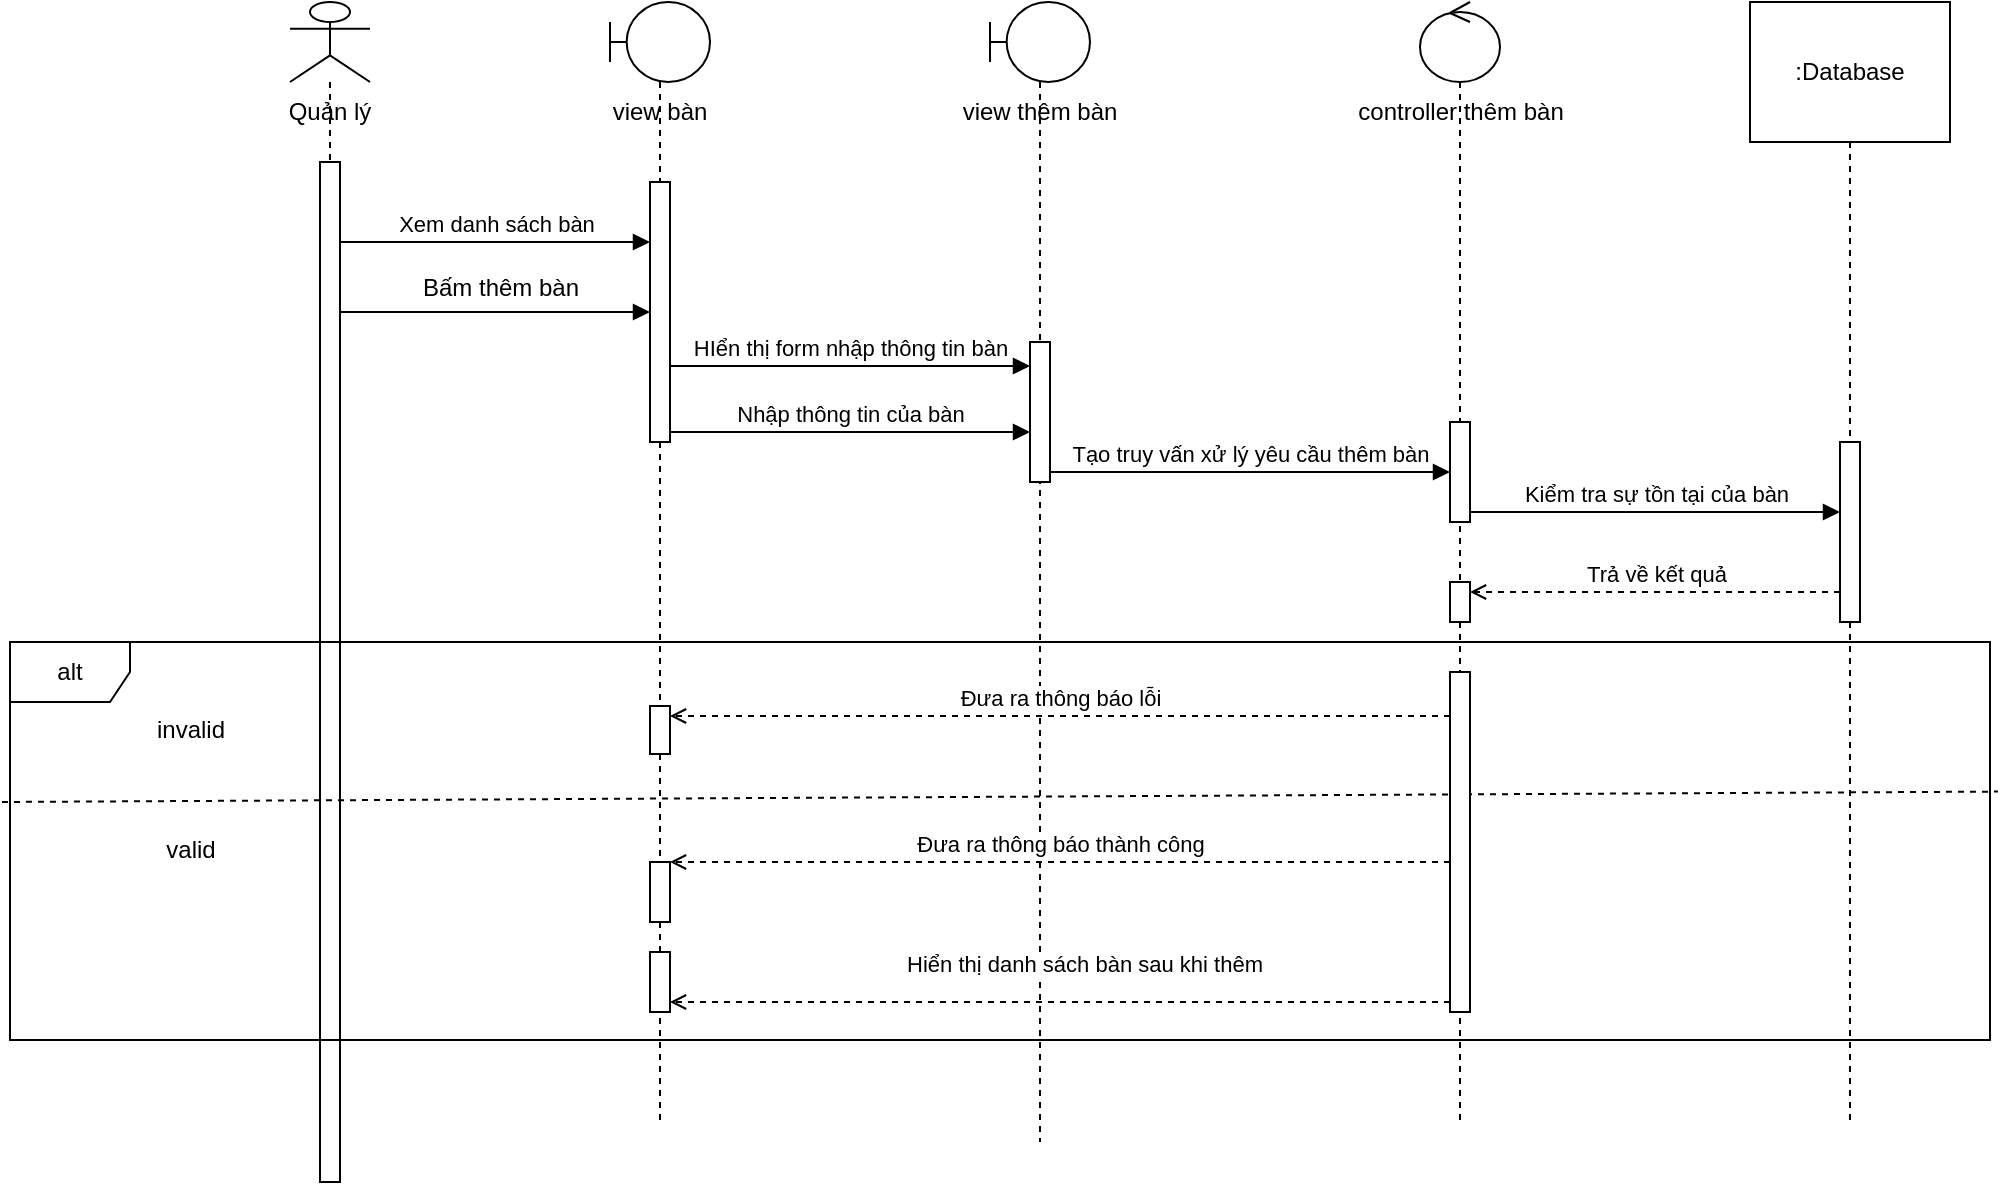 <mxfile version="22.1.11" type="device" pages="4">
  <diagram name="Thêm bàn" id="Oookx-GotJW0oljgRS5G">
    <mxGraphModel dx="1236" dy="590" grid="1" gridSize="10" guides="1" tooltips="1" connect="1" arrows="1" fold="1" page="1" pageScale="1" pageWidth="827" pageHeight="1169" math="0" shadow="0">
      <root>
        <mxCell id="0" />
        <mxCell id="1" parent="0" />
        <mxCell id="BwKGZaR5r7pmYngRxasZ-1" value="" style="shape=umlLifeline;perimeter=lifelinePerimeter;whiteSpace=wrap;html=1;container=1;dropTarget=0;collapsible=0;recursiveResize=0;outlineConnect=0;portConstraint=eastwest;newEdgeStyle={&quot;curved&quot;:0,&quot;rounded&quot;:0};participant=umlActor;" parent="1" vertex="1">
          <mxGeometry x="150" y="80" width="40" height="590" as="geometry" />
        </mxCell>
        <mxCell id="BwKGZaR5r7pmYngRxasZ-2" value="" style="html=1;points=[[0,0,0,0,5],[0,1,0,0,-5],[1,0,0,0,5],[1,1,0,0,-5]];perimeter=orthogonalPerimeter;outlineConnect=0;targetShapes=umlLifeline;portConstraint=eastwest;newEdgeStyle={&quot;curved&quot;:0,&quot;rounded&quot;:0};" parent="BwKGZaR5r7pmYngRxasZ-1" vertex="1">
          <mxGeometry x="15" y="80" width="10" height="510" as="geometry" />
        </mxCell>
        <mxCell id="BwKGZaR5r7pmYngRxasZ-3" value="" style="shape=umlLifeline;perimeter=lifelinePerimeter;whiteSpace=wrap;html=1;container=1;dropTarget=0;collapsible=0;recursiveResize=0;outlineConnect=0;portConstraint=eastwest;newEdgeStyle={&quot;curved&quot;:0,&quot;rounded&quot;:0};participant=umlBoundary;" parent="1" vertex="1">
          <mxGeometry x="310" y="80" width="50" height="560" as="geometry" />
        </mxCell>
        <mxCell id="BwKGZaR5r7pmYngRxasZ-4" value="" style="html=1;points=[[0,0,0,0,5],[0,1,0,0,-5],[1,0,0,0,5],[1,1,0,0,-5]];perimeter=orthogonalPerimeter;outlineConnect=0;targetShapes=umlLifeline;portConstraint=eastwest;newEdgeStyle={&quot;curved&quot;:0,&quot;rounded&quot;:0};" parent="BwKGZaR5r7pmYngRxasZ-3" vertex="1">
          <mxGeometry x="20" y="90" width="10" height="130" as="geometry" />
        </mxCell>
        <mxCell id="BwKGZaR5r7pmYngRxasZ-7" value="Quản lý" style="text;html=1;strokeColor=none;fillColor=none;align=center;verticalAlign=middle;whiteSpace=wrap;rounded=0;" parent="1" vertex="1">
          <mxGeometry x="135" y="120" width="70" height="30" as="geometry" />
        </mxCell>
        <mxCell id="BwKGZaR5r7pmYngRxasZ-8" value="view bàn" style="text;html=1;strokeColor=none;fillColor=none;align=center;verticalAlign=middle;whiteSpace=wrap;rounded=0;" parent="1" vertex="1">
          <mxGeometry x="290" y="120" width="90" height="30" as="geometry" />
        </mxCell>
        <mxCell id="BwKGZaR5r7pmYngRxasZ-12" value="" style="shape=umlLifeline;perimeter=lifelinePerimeter;whiteSpace=wrap;html=1;container=1;dropTarget=0;collapsible=0;recursiveResize=0;outlineConnect=0;portConstraint=eastwest;newEdgeStyle={&quot;curved&quot;:0,&quot;rounded&quot;:0};participant=umlBoundary;" parent="1" vertex="1">
          <mxGeometry x="500" y="80" width="50" height="570" as="geometry" />
        </mxCell>
        <mxCell id="BwKGZaR5r7pmYngRxasZ-13" value="" style="html=1;points=[[0,0,0,0,5],[0,1,0,0,-5],[1,0,0,0,5],[1,1,0,0,-5]];perimeter=orthogonalPerimeter;outlineConnect=0;targetShapes=umlLifeline;portConstraint=eastwest;newEdgeStyle={&quot;curved&quot;:0,&quot;rounded&quot;:0};" parent="BwKGZaR5r7pmYngRxasZ-12" vertex="1">
          <mxGeometry x="20" y="170" width="10" height="70" as="geometry" />
        </mxCell>
        <mxCell id="BwKGZaR5r7pmYngRxasZ-14" value="view thêm bàn" style="text;html=1;strokeColor=none;fillColor=none;align=center;verticalAlign=middle;whiteSpace=wrap;rounded=0;" parent="1" vertex="1">
          <mxGeometry x="480" y="120" width="90" height="30" as="geometry" />
        </mxCell>
        <mxCell id="BwKGZaR5r7pmYngRxasZ-15" value="Xem danh sách bàn" style="html=1;verticalAlign=bottom;endArrow=block;curved=0;rounded=0;" parent="1" target="BwKGZaR5r7pmYngRxasZ-4" edge="1">
          <mxGeometry width="80" relative="1" as="geometry">
            <mxPoint x="175" y="200" as="sourcePoint" />
            <mxPoint x="310" y="200" as="targetPoint" />
          </mxGeometry>
        </mxCell>
        <mxCell id="BwKGZaR5r7pmYngRxasZ-16" value="" style="html=1;verticalAlign=bottom;endArrow=block;curved=0;rounded=0;" parent="1" target="BwKGZaR5r7pmYngRxasZ-4" edge="1">
          <mxGeometry width="80" relative="1" as="geometry">
            <mxPoint x="175" y="235" as="sourcePoint" />
            <mxPoint x="310" y="240" as="targetPoint" />
          </mxGeometry>
        </mxCell>
        <mxCell id="BwKGZaR5r7pmYngRxasZ-17" value="HIển thị form nhập thông tin bàn" style="html=1;verticalAlign=bottom;endArrow=block;curved=0;rounded=0;" parent="1" target="BwKGZaR5r7pmYngRxasZ-13" edge="1">
          <mxGeometry width="80" relative="1" as="geometry">
            <mxPoint x="340" y="262" as="sourcePoint" />
            <mxPoint x="490" y="262" as="targetPoint" />
          </mxGeometry>
        </mxCell>
        <mxCell id="BwKGZaR5r7pmYngRxasZ-19" value="Nhập thông tin của bàn" style="html=1;verticalAlign=bottom;endArrow=block;curved=0;rounded=0;exitX=1;exitY=1;exitDx=0;exitDy=-5;exitPerimeter=0;" parent="1" source="BwKGZaR5r7pmYngRxasZ-4" target="BwKGZaR5r7pmYngRxasZ-13" edge="1">
          <mxGeometry width="80" relative="1" as="geometry">
            <mxPoint x="350" y="272" as="sourcePoint" />
            <mxPoint x="490" y="295" as="targetPoint" />
          </mxGeometry>
        </mxCell>
        <mxCell id="BwKGZaR5r7pmYngRxasZ-23" value=":Database&lt;br&gt;" style="shape=umlLifeline;perimeter=lifelinePerimeter;whiteSpace=wrap;html=1;container=1;dropTarget=0;collapsible=0;recursiveResize=0;outlineConnect=0;portConstraint=eastwest;newEdgeStyle={&quot;curved&quot;:0,&quot;rounded&quot;:0};size=70;" parent="1" vertex="1">
          <mxGeometry x="880" y="80" width="100" height="560" as="geometry" />
        </mxCell>
        <mxCell id="BwKGZaR5r7pmYngRxasZ-24" value="" style="html=1;points=[[0,0,0,0,5],[0,1,0,0,-5],[1,0,0,0,5],[1,1,0,0,-5]];perimeter=orthogonalPerimeter;outlineConnect=0;targetShapes=umlLifeline;portConstraint=eastwest;newEdgeStyle={&quot;curved&quot;:0,&quot;rounded&quot;:0};" parent="BwKGZaR5r7pmYngRxasZ-23" vertex="1">
          <mxGeometry x="45" y="220" width="10" height="90" as="geometry" />
        </mxCell>
        <mxCell id="BwKGZaR5r7pmYngRxasZ-26" value="" style="shape=umlLifeline;perimeter=lifelinePerimeter;whiteSpace=wrap;html=1;container=1;dropTarget=0;collapsible=0;recursiveResize=0;outlineConnect=0;portConstraint=eastwest;newEdgeStyle={&quot;curved&quot;:0,&quot;rounded&quot;:0};participant=umlControl;" parent="1" vertex="1">
          <mxGeometry x="715" y="80" width="40" height="560" as="geometry" />
        </mxCell>
        <mxCell id="BwKGZaR5r7pmYngRxasZ-27" value="" style="html=1;points=[[0,0,0,0,5],[0,1,0,0,-5],[1,0,0,0,5],[1,1,0,0,-5]];perimeter=orthogonalPerimeter;outlineConnect=0;targetShapes=umlLifeline;portConstraint=eastwest;newEdgeStyle={&quot;curved&quot;:0,&quot;rounded&quot;:0};" parent="BwKGZaR5r7pmYngRxasZ-26" vertex="1">
          <mxGeometry x="15" y="210" width="10" height="50" as="geometry" />
        </mxCell>
        <mxCell id="BwKGZaR5r7pmYngRxasZ-28" value="controller thêm bàn" style="text;html=1;align=center;verticalAlign=middle;resizable=0;points=[];autosize=1;strokeColor=none;fillColor=none;" parent="1" vertex="1">
          <mxGeometry x="670" y="120" width="130" height="30" as="geometry" />
        </mxCell>
        <mxCell id="BwKGZaR5r7pmYngRxasZ-29" value="Bấm thêm bàn" style="text;html=1;align=center;verticalAlign=middle;resizable=0;points=[];autosize=1;strokeColor=none;fillColor=none;" parent="1" vertex="1">
          <mxGeometry x="205" y="208" width="100" height="30" as="geometry" />
        </mxCell>
        <mxCell id="BwKGZaR5r7pmYngRxasZ-31" value="Tạo truy vấn xử lý yêu cầu thêm bàn" style="html=1;verticalAlign=bottom;endArrow=block;curved=0;rounded=0;exitX=1;exitY=1;exitDx=0;exitDy=-5;exitPerimeter=0;" parent="1" source="BwKGZaR5r7pmYngRxasZ-13" target="BwKGZaR5r7pmYngRxasZ-27" edge="1">
          <mxGeometry width="80" relative="1" as="geometry">
            <mxPoint x="570" y="330" as="sourcePoint" />
            <mxPoint x="670" y="305" as="targetPoint" />
          </mxGeometry>
        </mxCell>
        <mxCell id="29cvQpPS0bBR17s8yQfC-6" value="Kiểm tra sự tồn tại của bàn" style="html=1;verticalAlign=bottom;endArrow=block;curved=0;rounded=0;exitX=1;exitY=1;exitDx=0;exitDy=-5;exitPerimeter=0;" parent="1" source="BwKGZaR5r7pmYngRxasZ-27" target="BwKGZaR5r7pmYngRxasZ-24" edge="1">
          <mxGeometry width="80" relative="1" as="geometry">
            <mxPoint x="755" y="320" as="sourcePoint" />
            <mxPoint x="925" y="335" as="targetPoint" />
          </mxGeometry>
        </mxCell>
        <mxCell id="mVhC9YgJ7e27wMrWbzD0-1" value="Trả về kết quả" style="html=1;verticalAlign=bottom;startArrow=none;startFill=0;endArrow=open;startSize=8;rounded=0;dashed=1;endFill=0;entryX=1;entryY=0;entryDx=0;entryDy=5;entryPerimeter=0;" parent="1" source="BwKGZaR5r7pmYngRxasZ-24" target="mVhC9YgJ7e27wMrWbzD0-2" edge="1">
          <mxGeometry x="0.002" width="60" relative="1" as="geometry">
            <mxPoint x="925" y="375" as="sourcePoint" />
            <mxPoint x="350" y="378" as="targetPoint" />
            <mxPoint as="offset" />
          </mxGeometry>
        </mxCell>
        <mxCell id="mVhC9YgJ7e27wMrWbzD0-2" value="" style="html=1;points=[[0,0,0,0,5],[0,1,0,0,-5],[1,0,0,0,5],[1,1,0,0,-5]];perimeter=orthogonalPerimeter;outlineConnect=0;targetShapes=umlLifeline;portConstraint=eastwest;newEdgeStyle={&quot;curved&quot;:0,&quot;rounded&quot;:0};" parent="1" vertex="1">
          <mxGeometry x="730" y="370" width="10" height="20" as="geometry" />
        </mxCell>
        <mxCell id="NrzXLiuCeG66JUkSAZN9-1" value="alt" style="shape=umlFrame;whiteSpace=wrap;html=1;pointerEvents=0;" parent="1" vertex="1">
          <mxGeometry x="10" y="400" width="990" height="199" as="geometry" />
        </mxCell>
        <mxCell id="NrzXLiuCeG66JUkSAZN9-2" value="" style="endArrow=none;dashed=1;html=1;rounded=0;entryX=1.004;entryY=0.32;entryDx=0;entryDy=0;entryPerimeter=0;" parent="1" edge="1">
          <mxGeometry width="50" height="50" relative="1" as="geometry">
            <mxPoint x="6" y="480" as="sourcePoint" />
            <mxPoint x="1003.96" y="474.8" as="targetPoint" />
            <Array as="points" />
          </mxGeometry>
        </mxCell>
        <mxCell id="NrzXLiuCeG66JUkSAZN9-3" value="invalid" style="text;html=1;align=center;verticalAlign=middle;resizable=0;points=[];autosize=1;strokeColor=none;fillColor=none;" parent="1" vertex="1">
          <mxGeometry x="70" y="429" width="60" height="30" as="geometry" />
        </mxCell>
        <mxCell id="NrzXLiuCeG66JUkSAZN9-4" value="valid" style="text;html=1;align=center;verticalAlign=middle;resizable=0;points=[];autosize=1;strokeColor=none;fillColor=none;" parent="1" vertex="1">
          <mxGeometry x="75" y="489" width="50" height="30" as="geometry" />
        </mxCell>
        <mxCell id="NrzXLiuCeG66JUkSAZN9-5" value="" style="html=1;points=[[0,0,0,0,5],[0,1,0,0,-5],[1,0,0,0,5],[1,1,0,0,-5]];perimeter=orthogonalPerimeter;outlineConnect=0;targetShapes=umlLifeline;portConstraint=eastwest;newEdgeStyle={&quot;curved&quot;:0,&quot;rounded&quot;:0};" parent="1" vertex="1">
          <mxGeometry x="330" y="432" width="10" height="24" as="geometry" />
        </mxCell>
        <mxCell id="NrzXLiuCeG66JUkSAZN9-6" value="Đưa ra thông báo lỗi" style="html=1;verticalAlign=bottom;startArrow=none;startFill=0;endArrow=open;startSize=8;rounded=0;dashed=1;endFill=0;entryX=1;entryY=0;entryDx=0;entryDy=5;entryPerimeter=0;" parent="1" source="NrzXLiuCeG66JUkSAZN9-11" target="NrzXLiuCeG66JUkSAZN9-5" edge="1">
          <mxGeometry x="0.002" width="60" relative="1" as="geometry">
            <mxPoint x="940" y="440" as="sourcePoint" />
            <mxPoint x="650" y="360" as="targetPoint" />
            <mxPoint as="offset" />
          </mxGeometry>
        </mxCell>
        <mxCell id="NrzXLiuCeG66JUkSAZN9-7" value="" style="html=1;points=[[0,0,0,0,5],[0,1,0,0,-5],[1,0,0,0,5],[1,1,0,0,-5]];perimeter=orthogonalPerimeter;outlineConnect=0;targetShapes=umlLifeline;portConstraint=eastwest;newEdgeStyle={&quot;curved&quot;:0,&quot;rounded&quot;:0};" parent="1" vertex="1">
          <mxGeometry x="330" y="510" width="10" height="30" as="geometry" />
        </mxCell>
        <mxCell id="NrzXLiuCeG66JUkSAZN9-8" value="Đưa ra thông báo thành công" style="html=1;verticalAlign=bottom;startArrow=none;startFill=0;endArrow=open;startSize=8;rounded=0;dashed=1;endFill=0;" parent="1" source="NrzXLiuCeG66JUkSAZN9-11" target="NrzXLiuCeG66JUkSAZN9-7" edge="1">
          <mxGeometry x="0.002" width="60" relative="1" as="geometry">
            <mxPoint x="780" y="520" as="sourcePoint" />
            <mxPoint x="350" y="517" as="targetPoint" />
            <mxPoint as="offset" />
          </mxGeometry>
        </mxCell>
        <mxCell id="NrzXLiuCeG66JUkSAZN9-9" value="Hiển thị danh sách bàn sau khi thêm" style="html=1;verticalAlign=bottom;startArrow=none;startFill=0;endArrow=open;startSize=8;rounded=0;dashed=1;endFill=0;entryX=1;entryY=1;entryDx=0;entryDy=-5;entryPerimeter=0;" parent="1" source="NrzXLiuCeG66JUkSAZN9-11" target="NrzXLiuCeG66JUkSAZN9-10" edge="1">
          <mxGeometry x="-0.06" y="-10" width="60" relative="1" as="geometry">
            <mxPoint x="935" y="584" as="sourcePoint" />
            <mxPoint x="360" y="527" as="targetPoint" />
            <mxPoint as="offset" />
          </mxGeometry>
        </mxCell>
        <mxCell id="NrzXLiuCeG66JUkSAZN9-10" value="" style="html=1;points=[[0,0,0,0,5],[0,1,0,0,-5],[1,0,0,0,5],[1,1,0,0,-5]];perimeter=orthogonalPerimeter;outlineConnect=0;targetShapes=umlLifeline;portConstraint=eastwest;newEdgeStyle={&quot;curved&quot;:0,&quot;rounded&quot;:0};" parent="1" vertex="1">
          <mxGeometry x="330" y="555" width="10" height="30" as="geometry" />
        </mxCell>
        <mxCell id="NrzXLiuCeG66JUkSAZN9-11" value="" style="html=1;points=[[0,0,0,0,5],[0,1,0,0,-5],[1,0,0,0,5],[1,1,0,0,-5]];perimeter=orthogonalPerimeter;outlineConnect=0;targetShapes=umlLifeline;portConstraint=eastwest;newEdgeStyle={&quot;curved&quot;:0,&quot;rounded&quot;:0};" parent="1" vertex="1">
          <mxGeometry x="730" y="415" width="10" height="170" as="geometry" />
        </mxCell>
      </root>
    </mxGraphModel>
  </diagram>
  <diagram id="9Hkt8O4DphCK_kjbzPnw" name="Sửa bàn">
    <mxGraphModel dx="1236" dy="590" grid="1" gridSize="10" guides="1" tooltips="1" connect="1" arrows="1" fold="1" page="1" pageScale="1" pageWidth="827" pageHeight="1169" math="0" shadow="0">
      <root>
        <mxCell id="0" />
        <mxCell id="1" parent="0" />
        <mxCell id="ljzvtjW0OF2KffV94q89-1" value="" style="shape=umlLifeline;perimeter=lifelinePerimeter;whiteSpace=wrap;html=1;container=1;dropTarget=0;collapsible=0;recursiveResize=0;outlineConnect=0;portConstraint=eastwest;newEdgeStyle={&quot;curved&quot;:0,&quot;rounded&quot;:0};participant=umlActor;" parent="1" vertex="1">
          <mxGeometry x="150" y="80" width="40" height="560" as="geometry" />
        </mxCell>
        <mxCell id="ljzvtjW0OF2KffV94q89-2" value="" style="html=1;points=[[0,0,0,0,5],[0,1,0,0,-5],[1,0,0,0,5],[1,1,0,0,-5]];perimeter=orthogonalPerimeter;outlineConnect=0;targetShapes=umlLifeline;portConstraint=eastwest;newEdgeStyle={&quot;curved&quot;:0,&quot;rounded&quot;:0};" parent="ljzvtjW0OF2KffV94q89-1" vertex="1">
          <mxGeometry x="15" y="80" width="10" height="480" as="geometry" />
        </mxCell>
        <mxCell id="ljzvtjW0OF2KffV94q89-3" value="" style="shape=umlLifeline;perimeter=lifelinePerimeter;whiteSpace=wrap;html=1;container=1;dropTarget=0;collapsible=0;recursiveResize=0;outlineConnect=0;portConstraint=eastwest;newEdgeStyle={&quot;curved&quot;:0,&quot;rounded&quot;:0};participant=umlBoundary;" parent="1" vertex="1">
          <mxGeometry x="310" y="80" width="50" height="520" as="geometry" />
        </mxCell>
        <mxCell id="ljzvtjW0OF2KffV94q89-4" value="" style="html=1;points=[[0,0,0,0,5],[0,1,0,0,-5],[1,0,0,0,5],[1,1,0,0,-5]];perimeter=orthogonalPerimeter;outlineConnect=0;targetShapes=umlLifeline;portConstraint=eastwest;newEdgeStyle={&quot;curved&quot;:0,&quot;rounded&quot;:0};" parent="ljzvtjW0OF2KffV94q89-3" vertex="1">
          <mxGeometry x="20" y="90" width="10" height="130" as="geometry" />
        </mxCell>
        <mxCell id="ljzvtjW0OF2KffV94q89-5" value="Quản lý" style="text;html=1;strokeColor=none;fillColor=none;align=center;verticalAlign=middle;whiteSpace=wrap;rounded=0;" parent="1" vertex="1">
          <mxGeometry x="135" y="120" width="70" height="30" as="geometry" />
        </mxCell>
        <mxCell id="ljzvtjW0OF2KffV94q89-6" value="view bàn" style="text;html=1;strokeColor=none;fillColor=none;align=center;verticalAlign=middle;whiteSpace=wrap;rounded=0;" parent="1" vertex="1">
          <mxGeometry x="290" y="120" width="90" height="30" as="geometry" />
        </mxCell>
        <mxCell id="ljzvtjW0OF2KffV94q89-7" value="" style="shape=umlLifeline;perimeter=lifelinePerimeter;whiteSpace=wrap;html=1;container=1;dropTarget=0;collapsible=0;recursiveResize=0;outlineConnect=0;portConstraint=eastwest;newEdgeStyle={&quot;curved&quot;:0,&quot;rounded&quot;:0};participant=umlBoundary;" parent="1" vertex="1">
          <mxGeometry x="500" y="80" width="50" height="530" as="geometry" />
        </mxCell>
        <mxCell id="ljzvtjW0OF2KffV94q89-8" value="" style="html=1;points=[[0,0,0,0,5],[0,1,0,0,-5],[1,0,0,0,5],[1,1,0,0,-5]];perimeter=orthogonalPerimeter;outlineConnect=0;targetShapes=umlLifeline;portConstraint=eastwest;newEdgeStyle={&quot;curved&quot;:0,&quot;rounded&quot;:0};" parent="ljzvtjW0OF2KffV94q89-7" vertex="1">
          <mxGeometry x="20" y="170" width="10" height="70" as="geometry" />
        </mxCell>
        <mxCell id="ljzvtjW0OF2KffV94q89-9" value="view sửa bàn" style="text;html=1;strokeColor=none;fillColor=none;align=center;verticalAlign=middle;whiteSpace=wrap;rounded=0;" parent="1" vertex="1">
          <mxGeometry x="480" y="120" width="90" height="30" as="geometry" />
        </mxCell>
        <mxCell id="ljzvtjW0OF2KffV94q89-10" value="Xem danh sách bàn" style="html=1;verticalAlign=bottom;endArrow=block;curved=0;rounded=0;" parent="1" target="ljzvtjW0OF2KffV94q89-4" edge="1">
          <mxGeometry width="80" relative="1" as="geometry">
            <mxPoint x="175" y="200" as="sourcePoint" />
            <mxPoint x="310" y="200" as="targetPoint" />
          </mxGeometry>
        </mxCell>
        <mxCell id="ljzvtjW0OF2KffV94q89-11" value="" style="html=1;verticalAlign=bottom;endArrow=block;curved=0;rounded=0;" parent="1" target="ljzvtjW0OF2KffV94q89-4" edge="1">
          <mxGeometry width="80" relative="1" as="geometry">
            <mxPoint x="175" y="235" as="sourcePoint" />
            <mxPoint x="310" y="240" as="targetPoint" />
          </mxGeometry>
        </mxCell>
        <mxCell id="ljzvtjW0OF2KffV94q89-12" value="HIển thị form thông tin bàn cần sửa" style="html=1;verticalAlign=bottom;endArrow=block;curved=0;rounded=0;" parent="1" target="ljzvtjW0OF2KffV94q89-8" edge="1">
          <mxGeometry width="80" relative="1" as="geometry">
            <mxPoint x="340" y="262" as="sourcePoint" />
            <mxPoint x="490" y="262" as="targetPoint" />
          </mxGeometry>
        </mxCell>
        <mxCell id="ljzvtjW0OF2KffV94q89-13" value="Nhập thông tin cần sửa" style="html=1;verticalAlign=bottom;endArrow=block;curved=0;rounded=0;exitX=1;exitY=1;exitDx=0;exitDy=-5;exitPerimeter=0;" parent="1" source="ljzvtjW0OF2KffV94q89-4" target="ljzvtjW0OF2KffV94q89-8" edge="1">
          <mxGeometry width="80" relative="1" as="geometry">
            <mxPoint x="350" y="272" as="sourcePoint" />
            <mxPoint x="490" y="295" as="targetPoint" />
          </mxGeometry>
        </mxCell>
        <mxCell id="ljzvtjW0OF2KffV94q89-14" value=":Database&lt;br&gt;" style="shape=umlLifeline;perimeter=lifelinePerimeter;whiteSpace=wrap;html=1;container=1;dropTarget=0;collapsible=0;recursiveResize=0;outlineConnect=0;portConstraint=eastwest;newEdgeStyle={&quot;curved&quot;:0,&quot;rounded&quot;:0};size=70;" parent="1" vertex="1">
          <mxGeometry x="880" y="80" width="100" height="530" as="geometry" />
        </mxCell>
        <mxCell id="ljzvtjW0OF2KffV94q89-15" value="" style="html=1;points=[[0,0,0,0,5],[0,1,0,0,-5],[1,0,0,0,5],[1,1,0,0,-5]];perimeter=orthogonalPerimeter;outlineConnect=0;targetShapes=umlLifeline;portConstraint=eastwest;newEdgeStyle={&quot;curved&quot;:0,&quot;rounded&quot;:0};" parent="ljzvtjW0OF2KffV94q89-14" vertex="1">
          <mxGeometry x="45" y="220" width="10" height="90" as="geometry" />
        </mxCell>
        <mxCell id="ljzvtjW0OF2KffV94q89-16" value="" style="shape=umlLifeline;perimeter=lifelinePerimeter;whiteSpace=wrap;html=1;container=1;dropTarget=0;collapsible=0;recursiveResize=0;outlineConnect=0;portConstraint=eastwest;newEdgeStyle={&quot;curved&quot;:0,&quot;rounded&quot;:0};participant=umlControl;" parent="1" vertex="1">
          <mxGeometry x="715" y="80" width="40" height="530" as="geometry" />
        </mxCell>
        <mxCell id="ljzvtjW0OF2KffV94q89-17" value="" style="html=1;points=[[0,0,0,0,5],[0,1,0,0,-5],[1,0,0,0,5],[1,1,0,0,-5]];perimeter=orthogonalPerimeter;outlineConnect=0;targetShapes=umlLifeline;portConstraint=eastwest;newEdgeStyle={&quot;curved&quot;:0,&quot;rounded&quot;:0};" parent="ljzvtjW0OF2KffV94q89-16" vertex="1">
          <mxGeometry x="15" y="210" width="10" height="50" as="geometry" />
        </mxCell>
        <mxCell id="ljzvtjW0OF2KffV94q89-18" value="controller sửa bàn" style="text;html=1;align=center;verticalAlign=middle;resizable=0;points=[];autosize=1;strokeColor=none;fillColor=none;" parent="1" vertex="1">
          <mxGeometry x="675" y="120" width="120" height="30" as="geometry" />
        </mxCell>
        <mxCell id="ljzvtjW0OF2KffV94q89-19" value="Chọn bàn cần sửa" style="text;html=1;align=center;verticalAlign=middle;resizable=0;points=[];autosize=1;strokeColor=none;fillColor=none;" parent="1" vertex="1">
          <mxGeometry x="195" y="208" width="120" height="30" as="geometry" />
        </mxCell>
        <mxCell id="ljzvtjW0OF2KffV94q89-20" value="Tạo truy vấn xử lý yêu cầu sửa bàn" style="html=1;verticalAlign=bottom;endArrow=block;curved=0;rounded=0;exitX=1;exitY=1;exitDx=0;exitDy=-5;exitPerimeter=0;" parent="1" source="ljzvtjW0OF2KffV94q89-8" target="ljzvtjW0OF2KffV94q89-17" edge="1">
          <mxGeometry width="80" relative="1" as="geometry">
            <mxPoint x="570" y="330" as="sourcePoint" />
            <mxPoint x="670" y="305" as="targetPoint" />
          </mxGeometry>
        </mxCell>
        <mxCell id="ljzvtjW0OF2KffV94q89-21" value="alt" style="shape=umlFrame;whiteSpace=wrap;html=1;pointerEvents=0;" parent="1" vertex="1">
          <mxGeometry x="10" y="400" width="990" height="199" as="geometry" />
        </mxCell>
        <mxCell id="ljzvtjW0OF2KffV94q89-22" value="" style="endArrow=none;dashed=1;html=1;rounded=0;entryX=1.004;entryY=0.32;entryDx=0;entryDy=0;entryPerimeter=0;" parent="1" edge="1">
          <mxGeometry width="50" height="50" relative="1" as="geometry">
            <mxPoint x="6" y="480" as="sourcePoint" />
            <mxPoint x="1003.96" y="474.8" as="targetPoint" />
            <Array as="points" />
          </mxGeometry>
        </mxCell>
        <mxCell id="ljzvtjW0OF2KffV94q89-23" value="invalid" style="text;html=1;align=center;verticalAlign=middle;resizable=0;points=[];autosize=1;strokeColor=none;fillColor=none;" parent="1" vertex="1">
          <mxGeometry x="70" y="429" width="60" height="30" as="geometry" />
        </mxCell>
        <mxCell id="ljzvtjW0OF2KffV94q89-24" value="valid" style="text;html=1;align=center;verticalAlign=middle;resizable=0;points=[];autosize=1;strokeColor=none;fillColor=none;" parent="1" vertex="1">
          <mxGeometry x="75" y="489" width="50" height="30" as="geometry" />
        </mxCell>
        <mxCell id="ljzvtjW0OF2KffV94q89-26" value="Kiểm tra sự tồn tại của bàn" style="html=1;verticalAlign=bottom;endArrow=block;curved=0;rounded=0;exitX=1;exitY=1;exitDx=0;exitDy=-5;exitPerimeter=0;" parent="1" source="ljzvtjW0OF2KffV94q89-17" target="ljzvtjW0OF2KffV94q89-15" edge="1">
          <mxGeometry width="80" relative="1" as="geometry">
            <mxPoint x="755" y="320" as="sourcePoint" />
            <mxPoint x="925" y="335" as="targetPoint" />
          </mxGeometry>
        </mxCell>
        <mxCell id="ljzvtjW0OF2KffV94q89-32" value="Trả về kết quả" style="html=1;verticalAlign=bottom;startArrow=none;startFill=0;endArrow=open;startSize=8;rounded=0;dashed=1;endFill=0;entryX=1;entryY=0;entryDx=0;entryDy=5;entryPerimeter=0;" parent="1" source="ljzvtjW0OF2KffV94q89-15" target="ljzvtjW0OF2KffV94q89-33" edge="1">
          <mxGeometry x="0.002" width="60" relative="1" as="geometry">
            <mxPoint x="935" y="378" as="sourcePoint" />
            <mxPoint x="350" y="378" as="targetPoint" />
            <mxPoint as="offset" />
          </mxGeometry>
        </mxCell>
        <mxCell id="ljzvtjW0OF2KffV94q89-33" value="" style="html=1;points=[[0,0,0,0,5],[0,1,0,0,-5],[1,0,0,0,5],[1,1,0,0,-5]];perimeter=orthogonalPerimeter;outlineConnect=0;targetShapes=umlLifeline;portConstraint=eastwest;newEdgeStyle={&quot;curved&quot;:0,&quot;rounded&quot;:0};" parent="1" vertex="1">
          <mxGeometry x="730" y="370" width="10" height="20" as="geometry" />
        </mxCell>
        <mxCell id="Afcs3pL26JTPhy-d2J7x-8" value="" style="html=1;points=[[0,0,0,0,5],[0,1,0,0,-5],[1,0,0,0,5],[1,1,0,0,-5]];perimeter=orthogonalPerimeter;outlineConnect=0;targetShapes=umlLifeline;portConstraint=eastwest;newEdgeStyle={&quot;curved&quot;:0,&quot;rounded&quot;:0};" parent="1" vertex="1">
          <mxGeometry x="330" y="435" width="10" height="24" as="geometry" />
        </mxCell>
        <mxCell id="Afcs3pL26JTPhy-d2J7x-9" value="Đưa ra thông báo lỗi" style="html=1;verticalAlign=bottom;startArrow=none;startFill=0;endArrow=open;startSize=8;rounded=0;dashed=1;endFill=0;entryX=1;entryY=0;entryDx=0;entryDy=5;entryPerimeter=0;" parent="1" source="Afcs3pL26JTPhy-d2J7x-14" target="Afcs3pL26JTPhy-d2J7x-8" edge="1">
          <mxGeometry x="0.002" width="60" relative="1" as="geometry">
            <mxPoint x="940" y="440" as="sourcePoint" />
            <mxPoint x="650" y="360" as="targetPoint" />
            <mxPoint as="offset" />
          </mxGeometry>
        </mxCell>
        <mxCell id="Afcs3pL26JTPhy-d2J7x-10" value="" style="html=1;points=[[0,0,0,0,5],[0,1,0,0,-5],[1,0,0,0,5],[1,1,0,0,-5]];perimeter=orthogonalPerimeter;outlineConnect=0;targetShapes=umlLifeline;portConstraint=eastwest;newEdgeStyle={&quot;curved&quot;:0,&quot;rounded&quot;:0};" parent="1" vertex="1">
          <mxGeometry x="330" y="510" width="10" height="30" as="geometry" />
        </mxCell>
        <mxCell id="Afcs3pL26JTPhy-d2J7x-11" value="Đưa ra thông báo thành công" style="html=1;verticalAlign=bottom;startArrow=none;startFill=0;endArrow=open;startSize=8;rounded=0;dashed=1;endFill=0;" parent="1" source="Afcs3pL26JTPhy-d2J7x-14" target="Afcs3pL26JTPhy-d2J7x-10" edge="1">
          <mxGeometry x="0.002" width="60" relative="1" as="geometry">
            <mxPoint x="780" y="520" as="sourcePoint" />
            <mxPoint x="350" y="517" as="targetPoint" />
            <mxPoint as="offset" />
          </mxGeometry>
        </mxCell>
        <mxCell id="Afcs3pL26JTPhy-d2J7x-12" value="Hiển thị danh sách bàn sau khi sửa" style="html=1;verticalAlign=bottom;startArrow=none;startFill=0;endArrow=open;startSize=8;rounded=0;dashed=1;endFill=0;entryX=1;entryY=1;entryDx=0;entryDy=-5;entryPerimeter=0;" parent="1" source="Afcs3pL26JTPhy-d2J7x-14" target="Afcs3pL26JTPhy-d2J7x-13" edge="1">
          <mxGeometry x="-0.06" y="-10" width="60" relative="1" as="geometry">
            <mxPoint x="935" y="584" as="sourcePoint" />
            <mxPoint x="360" y="527" as="targetPoint" />
            <mxPoint as="offset" />
          </mxGeometry>
        </mxCell>
        <mxCell id="Afcs3pL26JTPhy-d2J7x-13" value="" style="html=1;points=[[0,0,0,0,5],[0,1,0,0,-5],[1,0,0,0,5],[1,1,0,0,-5]];perimeter=orthogonalPerimeter;outlineConnect=0;targetShapes=umlLifeline;portConstraint=eastwest;newEdgeStyle={&quot;curved&quot;:0,&quot;rounded&quot;:0};" parent="1" vertex="1">
          <mxGeometry x="330" y="555" width="10" height="30" as="geometry" />
        </mxCell>
        <mxCell id="Afcs3pL26JTPhy-d2J7x-14" value="" style="html=1;points=[[0,0,0,0,5],[0,1,0,0,-5],[1,0,0,0,5],[1,1,0,0,-5]];perimeter=orthogonalPerimeter;outlineConnect=0;targetShapes=umlLifeline;portConstraint=eastwest;newEdgeStyle={&quot;curved&quot;:0,&quot;rounded&quot;:0};" parent="1" vertex="1">
          <mxGeometry x="730" y="415" width="10" height="170" as="geometry" />
        </mxCell>
      </root>
    </mxGraphModel>
  </diagram>
  <diagram id="6X8Ee8pMI6IbiseG7O4X" name="Xóa bàn">
    <mxGraphModel dx="1236" dy="590" grid="1" gridSize="10" guides="1" tooltips="1" connect="1" arrows="1" fold="1" page="1" pageScale="1" pageWidth="827" pageHeight="1169" math="0" shadow="0">
      <root>
        <mxCell id="0" />
        <mxCell id="1" parent="0" />
        <mxCell id="c2ZzzSOjBTASFllBr2or-1" value="" style="shape=umlLifeline;perimeter=lifelinePerimeter;whiteSpace=wrap;html=1;container=1;dropTarget=0;collapsible=0;recursiveResize=0;outlineConnect=0;portConstraint=eastwest;newEdgeStyle={&quot;curved&quot;:0,&quot;rounded&quot;:0};participant=umlActor;" parent="1" vertex="1">
          <mxGeometry x="150" y="80" width="40" height="560" as="geometry" />
        </mxCell>
        <mxCell id="c2ZzzSOjBTASFllBr2or-2" value="" style="html=1;points=[[0,0,0,0,5],[0,1,0,0,-5],[1,0,0,0,5],[1,1,0,0,-5]];perimeter=orthogonalPerimeter;outlineConnect=0;targetShapes=umlLifeline;portConstraint=eastwest;newEdgeStyle={&quot;curved&quot;:0,&quot;rounded&quot;:0};" parent="c2ZzzSOjBTASFllBr2or-1" vertex="1">
          <mxGeometry x="15" y="80" width="10" height="480" as="geometry" />
        </mxCell>
        <mxCell id="c2ZzzSOjBTASFllBr2or-3" value="" style="shape=umlLifeline;perimeter=lifelinePerimeter;whiteSpace=wrap;html=1;container=1;dropTarget=0;collapsible=0;recursiveResize=0;outlineConnect=0;portConstraint=eastwest;newEdgeStyle={&quot;curved&quot;:0,&quot;rounded&quot;:0};participant=umlBoundary;" parent="1" vertex="1">
          <mxGeometry x="310" y="80" width="50" height="520" as="geometry" />
        </mxCell>
        <mxCell id="c2ZzzSOjBTASFllBr2or-4" value="" style="html=1;points=[[0,0,0,0,5],[0,1,0,0,-5],[1,0,0,0,5],[1,1,0,0,-5]];perimeter=orthogonalPerimeter;outlineConnect=0;targetShapes=umlLifeline;portConstraint=eastwest;newEdgeStyle={&quot;curved&quot;:0,&quot;rounded&quot;:0};" parent="c2ZzzSOjBTASFllBr2or-3" vertex="1">
          <mxGeometry x="20" y="90" width="10" height="130" as="geometry" />
        </mxCell>
        <mxCell id="c2ZzzSOjBTASFllBr2or-5" value="Quản lý" style="text;html=1;strokeColor=none;fillColor=none;align=center;verticalAlign=middle;whiteSpace=wrap;rounded=0;" parent="1" vertex="1">
          <mxGeometry x="135" y="120" width="70" height="30" as="geometry" />
        </mxCell>
        <mxCell id="c2ZzzSOjBTASFllBr2or-6" value="view bàn" style="text;html=1;strokeColor=none;fillColor=none;align=center;verticalAlign=middle;whiteSpace=wrap;rounded=0;" parent="1" vertex="1">
          <mxGeometry x="290" y="120" width="90" height="30" as="geometry" />
        </mxCell>
        <mxCell id="c2ZzzSOjBTASFllBr2or-10" value="Xem danh sách bàn" style="html=1;verticalAlign=bottom;endArrow=block;curved=0;rounded=0;" parent="1" target="c2ZzzSOjBTASFllBr2or-4" edge="1">
          <mxGeometry width="80" relative="1" as="geometry">
            <mxPoint x="175" y="200" as="sourcePoint" />
            <mxPoint x="310" y="200" as="targetPoint" />
          </mxGeometry>
        </mxCell>
        <mxCell id="c2ZzzSOjBTASFllBr2or-11" value="" style="html=1;verticalAlign=bottom;endArrow=block;curved=0;rounded=0;" parent="1" target="c2ZzzSOjBTASFllBr2or-4" edge="1">
          <mxGeometry width="80" relative="1" as="geometry">
            <mxPoint x="175" y="235" as="sourcePoint" />
            <mxPoint x="310" y="240" as="targetPoint" />
          </mxGeometry>
        </mxCell>
        <mxCell id="c2ZzzSOjBTASFllBr2or-14" value=":Database&lt;br&gt;" style="shape=umlLifeline;perimeter=lifelinePerimeter;whiteSpace=wrap;html=1;container=1;dropTarget=0;collapsible=0;recursiveResize=0;outlineConnect=0;portConstraint=eastwest;newEdgeStyle={&quot;curved&quot;:0,&quot;rounded&quot;:0};size=70;" parent="1" vertex="1">
          <mxGeometry x="690" y="80" width="100" height="530" as="geometry" />
        </mxCell>
        <mxCell id="c2ZzzSOjBTASFllBr2or-15" value="" style="html=1;points=[[0,0,0,0,5],[0,1,0,0,-5],[1,0,0,0,5],[1,1,0,0,-5]];perimeter=orthogonalPerimeter;outlineConnect=0;targetShapes=umlLifeline;portConstraint=eastwest;newEdgeStyle={&quot;curved&quot;:0,&quot;rounded&quot;:0};" parent="c2ZzzSOjBTASFllBr2or-14" vertex="1">
          <mxGeometry x="45" y="175" width="10" height="135" as="geometry" />
        </mxCell>
        <mxCell id="c2ZzzSOjBTASFllBr2or-16" value="" style="shape=umlLifeline;perimeter=lifelinePerimeter;whiteSpace=wrap;html=1;container=1;dropTarget=0;collapsible=0;recursiveResize=0;outlineConnect=0;portConstraint=eastwest;newEdgeStyle={&quot;curved&quot;:0,&quot;rounded&quot;:0};participant=umlControl;" parent="1" vertex="1">
          <mxGeometry x="520" y="80" width="40" height="530" as="geometry" />
        </mxCell>
        <mxCell id="c2ZzzSOjBTASFllBr2or-17" value="" style="html=1;points=[[0,0,0,0,5],[0,1,0,0,-5],[1,0,0,0,5],[1,1,0,0,-5]];perimeter=orthogonalPerimeter;outlineConnect=0;targetShapes=umlLifeline;portConstraint=eastwest;newEdgeStyle={&quot;curved&quot;:0,&quot;rounded&quot;:0};" parent="c2ZzzSOjBTASFllBr2or-16" vertex="1">
          <mxGeometry x="15" y="190" width="10" height="70" as="geometry" />
        </mxCell>
        <mxCell id="IMvhPd9ljG0ISraRjwaq-2" value="" style="html=1;points=[[0,0,0,0,5],[0,1,0,0,-5],[1,0,0,0,5],[1,1,0,0,-5]];perimeter=orthogonalPerimeter;outlineConnect=0;targetShapes=umlLifeline;portConstraint=eastwest;newEdgeStyle={&quot;curved&quot;:0,&quot;rounded&quot;:0};" parent="c2ZzzSOjBTASFllBr2or-16" vertex="1">
          <mxGeometry x="15" y="290" width="10" height="20" as="geometry" />
        </mxCell>
        <mxCell id="IMvhPd9ljG0ISraRjwaq-3" value="" style="html=1;points=[[0,0,0,0,5],[0,1,0,0,-5],[1,0,0,0,5],[1,1,0,0,-5]];perimeter=orthogonalPerimeter;outlineConnect=0;targetShapes=umlLifeline;portConstraint=eastwest;newEdgeStyle={&quot;curved&quot;:0,&quot;rounded&quot;:0};" parent="c2ZzzSOjBTASFllBr2or-16" vertex="1">
          <mxGeometry x="15" y="340" width="10" height="170" as="geometry" />
        </mxCell>
        <mxCell id="c2ZzzSOjBTASFllBr2or-18" value="controller xóa bàn" style="text;html=1;align=center;verticalAlign=middle;resizable=0;points=[];autosize=1;strokeColor=none;fillColor=none;" parent="1" vertex="1">
          <mxGeometry x="480" y="120" width="120" height="30" as="geometry" />
        </mxCell>
        <mxCell id="c2ZzzSOjBTASFllBr2or-19" value="Chọn bàn cần xóa" style="text;html=1;align=center;verticalAlign=middle;resizable=0;points=[];autosize=1;strokeColor=none;fillColor=none;" parent="1" vertex="1">
          <mxGeometry x="195" y="208" width="120" height="30" as="geometry" />
        </mxCell>
        <mxCell id="c2ZzzSOjBTASFllBr2or-20" value="Tạo truy vấn xử lý yêu cầu xóa bàn" style="html=1;verticalAlign=bottom;endArrow=block;curved=0;rounded=0;exitX=1;exitY=1;exitDx=0;exitDy=-5;exitPerimeter=0;" parent="1" source="c2ZzzSOjBTASFllBr2or-4" target="c2ZzzSOjBTASFllBr2or-17" edge="1">
          <mxGeometry width="80" relative="1" as="geometry">
            <mxPoint x="530" y="315" as="sourcePoint" />
            <mxPoint x="560" y="260" as="targetPoint" />
          </mxGeometry>
        </mxCell>
        <mxCell id="c2ZzzSOjBTASFllBr2or-25" value="" style="html=1;points=[[0,0,0,0,5],[0,1,0,0,-5],[1,0,0,0,5],[1,1,0,0,-5]];perimeter=orthogonalPerimeter;outlineConnect=0;targetShapes=umlLifeline;portConstraint=eastwest;newEdgeStyle={&quot;curved&quot;:0,&quot;rounded&quot;:0};" parent="1" vertex="1">
          <mxGeometry x="330" y="425.5" width="10" height="24" as="geometry" />
        </mxCell>
        <mxCell id="c2ZzzSOjBTASFllBr2or-26" value="Kiểm tra sự tồn tại của bàn" style="html=1;verticalAlign=bottom;endArrow=block;curved=0;rounded=0;exitX=1;exitY=1;exitDx=0;exitDy=-5;exitPerimeter=0;" parent="1" source="c2ZzzSOjBTASFllBr2or-17" target="c2ZzzSOjBTASFllBr2or-15" edge="1">
          <mxGeometry width="80" relative="1" as="geometry">
            <mxPoint x="755" y="320" as="sourcePoint" />
            <mxPoint x="925" y="335" as="targetPoint" />
          </mxGeometry>
        </mxCell>
        <mxCell id="c2ZzzSOjBTASFllBr2or-27" value="Đưa ra thông báo lỗi" style="html=1;verticalAlign=bottom;startArrow=none;startFill=0;endArrow=open;startSize=8;rounded=0;dashed=1;endFill=0;entryX=1;entryY=0;entryDx=0;entryDy=5;entryPerimeter=0;" parent="1" source="IMvhPd9ljG0ISraRjwaq-3" target="c2ZzzSOjBTASFllBr2or-25" edge="1">
          <mxGeometry x="0.002" width="60" relative="1" as="geometry">
            <mxPoint x="930" y="430" as="sourcePoint" />
            <mxPoint x="640" y="350" as="targetPoint" />
            <mxPoint as="offset" />
          </mxGeometry>
        </mxCell>
        <mxCell id="c2ZzzSOjBTASFllBr2or-28" value="" style="html=1;points=[[0,0,0,0,5],[0,1,0,0,-5],[1,0,0,0,5],[1,1,0,0,-5]];perimeter=orthogonalPerimeter;outlineConnect=0;targetShapes=umlLifeline;portConstraint=eastwest;newEdgeStyle={&quot;curved&quot;:0,&quot;rounded&quot;:0};" parent="1" vertex="1">
          <mxGeometry x="330" y="485.5" width="10" height="30" as="geometry" />
        </mxCell>
        <mxCell id="c2ZzzSOjBTASFllBr2or-29" value="Đưa ra thông báo thành công" style="html=1;verticalAlign=bottom;startArrow=none;startFill=0;endArrow=open;startSize=8;rounded=0;dashed=1;endFill=0;" parent="1" source="IMvhPd9ljG0ISraRjwaq-3" edge="1">
          <mxGeometry x="0.002" width="60" relative="1" as="geometry">
            <mxPoint x="770" y="510" as="sourcePoint" />
            <mxPoint x="340" y="507" as="targetPoint" />
            <mxPoint as="offset" />
          </mxGeometry>
        </mxCell>
        <mxCell id="c2ZzzSOjBTASFllBr2or-30" value="Hiển thị danh sách bàn sau khi xóa" style="html=1;verticalAlign=bottom;startArrow=none;startFill=0;endArrow=open;startSize=8;rounded=0;dashed=1;endFill=0;entryX=1;entryY=1;entryDx=0;entryDy=-5;entryPerimeter=0;" parent="1" source="IMvhPd9ljG0ISraRjwaq-3" target="c2ZzzSOjBTASFllBr2or-31" edge="1">
          <mxGeometry x="-0.06" y="-10" width="60" relative="1" as="geometry">
            <mxPoint x="925" y="574" as="sourcePoint" />
            <mxPoint x="350" y="517" as="targetPoint" />
            <mxPoint as="offset" />
          </mxGeometry>
        </mxCell>
        <mxCell id="c2ZzzSOjBTASFllBr2or-31" value="" style="html=1;points=[[0,0,0,0,5],[0,1,0,0,-5],[1,0,0,0,5],[1,1,0,0,-5]];perimeter=orthogonalPerimeter;outlineConnect=0;targetShapes=umlLifeline;portConstraint=eastwest;newEdgeStyle={&quot;curved&quot;:0,&quot;rounded&quot;:0};" parent="1" vertex="1">
          <mxGeometry x="330" y="545.5" width="10" height="30" as="geometry" />
        </mxCell>
        <mxCell id="Oe1qpGGM5eNOYvHklnEe-1" value="alt" style="shape=umlFrame;whiteSpace=wrap;html=1;pointerEvents=0;" parent="1" vertex="1">
          <mxGeometry x="80" y="401" width="764" height="199" as="geometry" />
        </mxCell>
        <mxCell id="Oe1qpGGM5eNOYvHklnEe-2" value="" style="endArrow=none;dashed=1;html=1;rounded=0;entryX=1.004;entryY=0.32;entryDx=0;entryDy=0;entryPerimeter=0;exitX=0;exitY=0.37;exitDx=0;exitDy=0;exitPerimeter=0;" parent="1" source="Oe1qpGGM5eNOYvHklnEe-1" edge="1">
          <mxGeometry width="50" height="50" relative="1" as="geometry">
            <mxPoint x="-150" y="481" as="sourcePoint" />
            <mxPoint x="847.96" y="475.8" as="targetPoint" />
            <Array as="points" />
          </mxGeometry>
        </mxCell>
        <mxCell id="Oe1qpGGM5eNOYvHklnEe-3" value="invalid" style="text;html=1;align=center;verticalAlign=middle;resizable=0;points=[];autosize=1;strokeColor=none;fillColor=none;" parent="1" vertex="1">
          <mxGeometry x="90" y="440" width="60" height="30" as="geometry" />
        </mxCell>
        <mxCell id="Oe1qpGGM5eNOYvHklnEe-4" value="valid" style="text;html=1;align=center;verticalAlign=middle;resizable=0;points=[];autosize=1;strokeColor=none;fillColor=none;" parent="1" vertex="1">
          <mxGeometry x="95" y="500" width="50" height="30" as="geometry" />
        </mxCell>
        <mxCell id="IMvhPd9ljG0ISraRjwaq-1" value="Trả về kết quả" style="html=1;verticalAlign=bottom;startArrow=none;startFill=0;endArrow=open;startSize=8;rounded=0;dashed=1;endFill=0;entryX=1;entryY=0;entryDx=0;entryDy=5;entryPerimeter=0;" parent="1" source="c2ZzzSOjBTASFllBr2or-15" target="IMvhPd9ljG0ISraRjwaq-2" edge="1">
          <mxGeometry x="0.002" width="60" relative="1" as="geometry">
            <mxPoint x="730" y="375" as="sourcePoint" />
            <mxPoint x="155" y="378" as="targetPoint" />
            <mxPoint as="offset" />
          </mxGeometry>
        </mxCell>
      </root>
    </mxGraphModel>
  </diagram>
  <diagram id="uTImnocM8LJNFDULG7DH" name="Tìm kiếm bàn">
    <mxGraphModel dx="1236" dy="590" grid="1" gridSize="10" guides="1" tooltips="1" connect="1" arrows="1" fold="1" page="1" pageScale="1" pageWidth="827" pageHeight="1169" math="0" shadow="0">
      <root>
        <mxCell id="0" />
        <mxCell id="1" parent="0" />
        <mxCell id="qHtEQJJ4IFFOCm4Ykxou-1" value="" style="shape=umlLifeline;perimeter=lifelinePerimeter;whiteSpace=wrap;html=1;container=1;dropTarget=0;collapsible=0;recursiveResize=0;outlineConnect=0;portConstraint=eastwest;newEdgeStyle={&quot;curved&quot;:0,&quot;rounded&quot;:0};participant=umlActor;" parent="1" vertex="1">
          <mxGeometry x="150" y="80" width="40" height="550" as="geometry" />
        </mxCell>
        <mxCell id="qHtEQJJ4IFFOCm4Ykxou-2" value="" style="html=1;points=[[0,0,0,0,5],[0,1,0,0,-5],[1,0,0,0,5],[1,1,0,0,-5]];perimeter=orthogonalPerimeter;outlineConnect=0;targetShapes=umlLifeline;portConstraint=eastwest;newEdgeStyle={&quot;curved&quot;:0,&quot;rounded&quot;:0};" parent="qHtEQJJ4IFFOCm4Ykxou-1" vertex="1">
          <mxGeometry x="15" y="80" width="10" height="470" as="geometry" />
        </mxCell>
        <mxCell id="qHtEQJJ4IFFOCm4Ykxou-3" value="" style="shape=umlLifeline;perimeter=lifelinePerimeter;whiteSpace=wrap;html=1;container=1;dropTarget=0;collapsible=0;recursiveResize=0;outlineConnect=0;portConstraint=eastwest;newEdgeStyle={&quot;curved&quot;:0,&quot;rounded&quot;:0};participant=umlBoundary;" parent="1" vertex="1">
          <mxGeometry x="375" y="80" width="50" height="520" as="geometry" />
        </mxCell>
        <mxCell id="qHtEQJJ4IFFOCm4Ykxou-4" value="" style="html=1;points=[[0,0,0,0,5],[0,1,0,0,-5],[1,0,0,0,5],[1,1,0,0,-5]];perimeter=orthogonalPerimeter;outlineConnect=0;targetShapes=umlLifeline;portConstraint=eastwest;newEdgeStyle={&quot;curved&quot;:0,&quot;rounded&quot;:0};" parent="qHtEQJJ4IFFOCm4Ykxou-3" vertex="1">
          <mxGeometry x="20" y="90" width="10" height="130" as="geometry" />
        </mxCell>
        <mxCell id="qHtEQJJ4IFFOCm4Ykxou-17" value="" style="html=1;points=[[0,0,0,0,5],[0,1,0,0,-5],[1,0,0,0,5],[1,1,0,0,-5]];perimeter=orthogonalPerimeter;outlineConnect=0;targetShapes=umlLifeline;portConstraint=eastwest;newEdgeStyle={&quot;curved&quot;:0,&quot;rounded&quot;:0};" parent="qHtEQJJ4IFFOCm4Ykxou-3" vertex="1">
          <mxGeometry x="20" y="350" width="10" height="24" as="geometry" />
        </mxCell>
        <mxCell id="qHtEQJJ4IFFOCm4Ykxou-23" value="" style="html=1;points=[[0,0,0,0,5],[0,1,0,0,-5],[1,0,0,0,5],[1,1,0,0,-5]];perimeter=orthogonalPerimeter;outlineConnect=0;targetShapes=umlLifeline;portConstraint=eastwest;newEdgeStyle={&quot;curved&quot;:0,&quot;rounded&quot;:0};" parent="qHtEQJJ4IFFOCm4Ykxou-3" vertex="1">
          <mxGeometry x="20" y="460" width="10" height="30" as="geometry" />
        </mxCell>
        <mxCell id="qHtEQJJ4IFFOCm4Ykxou-5" value="Quản lý" style="text;html=1;strokeColor=none;fillColor=none;align=center;verticalAlign=middle;whiteSpace=wrap;rounded=0;" parent="1" vertex="1">
          <mxGeometry x="135" y="120" width="70" height="30" as="geometry" />
        </mxCell>
        <mxCell id="qHtEQJJ4IFFOCm4Ykxou-6" value="view bàn" style="text;html=1;strokeColor=none;fillColor=none;align=center;verticalAlign=middle;whiteSpace=wrap;rounded=0;" parent="1" vertex="1">
          <mxGeometry x="355" y="120" width="90" height="30" as="geometry" />
        </mxCell>
        <mxCell id="qHtEQJJ4IFFOCm4Ykxou-7" value="Xem danh sách bàn" style="html=1;verticalAlign=bottom;endArrow=block;curved=0;rounded=0;" parent="1" target="qHtEQJJ4IFFOCm4Ykxou-4" edge="1">
          <mxGeometry width="80" relative="1" as="geometry">
            <mxPoint x="175" y="200" as="sourcePoint" />
            <mxPoint x="310" y="200" as="targetPoint" />
          </mxGeometry>
        </mxCell>
        <mxCell id="qHtEQJJ4IFFOCm4Ykxou-8" value="" style="html=1;verticalAlign=bottom;endArrow=block;curved=0;rounded=0;" parent="1" target="qHtEQJJ4IFFOCm4Ykxou-4" edge="1">
          <mxGeometry width="80" relative="1" as="geometry">
            <mxPoint x="175" y="235" as="sourcePoint" />
            <mxPoint x="310" y="240" as="targetPoint" />
          </mxGeometry>
        </mxCell>
        <mxCell id="qHtEQJJ4IFFOCm4Ykxou-9" value=":Database&lt;br&gt;" style="shape=umlLifeline;perimeter=lifelinePerimeter;whiteSpace=wrap;html=1;container=1;dropTarget=0;collapsible=0;recursiveResize=0;outlineConnect=0;portConstraint=eastwest;newEdgeStyle={&quot;curved&quot;:0,&quot;rounded&quot;:0};size=70;" parent="1" vertex="1">
          <mxGeometry x="760" y="80" width="100" height="530" as="geometry" />
        </mxCell>
        <mxCell id="qHtEQJJ4IFFOCm4Ykxou-10" value="" style="html=1;points=[[0,0,0,0,5],[0,1,0,0,-5],[1,0,0,0,5],[1,1,0,0,-5]];perimeter=orthogonalPerimeter;outlineConnect=0;targetShapes=umlLifeline;portConstraint=eastwest;newEdgeStyle={&quot;curved&quot;:0,&quot;rounded&quot;:0};" parent="qHtEQJJ4IFFOCm4Ykxou-9" vertex="1">
          <mxGeometry x="45" y="175" width="10" height="135" as="geometry" />
        </mxCell>
        <mxCell id="qHtEQJJ4IFFOCm4Ykxou-11" value="" style="shape=umlLifeline;perimeter=lifelinePerimeter;whiteSpace=wrap;html=1;container=1;dropTarget=0;collapsible=0;recursiveResize=0;outlineConnect=0;portConstraint=eastwest;newEdgeStyle={&quot;curved&quot;:0,&quot;rounded&quot;:0};participant=umlControl;" parent="1" vertex="1">
          <mxGeometry x="610" y="80" width="40" height="530" as="geometry" />
        </mxCell>
        <mxCell id="qHtEQJJ4IFFOCm4Ykxou-12" value="" style="html=1;points=[[0,0,0,0,5],[0,1,0,0,-5],[1,0,0,0,5],[1,1,0,0,-5]];perimeter=orthogonalPerimeter;outlineConnect=0;targetShapes=umlLifeline;portConstraint=eastwest;newEdgeStyle={&quot;curved&quot;:0,&quot;rounded&quot;:0};" parent="qHtEQJJ4IFFOCm4Ykxou-11" vertex="1">
          <mxGeometry x="15" y="190" width="10" height="70" as="geometry" />
        </mxCell>
        <mxCell id="qHtEQJJ4IFFOCm4Ykxou-13" value="" style="html=1;points=[[0,0,0,0,5],[0,1,0,0,-5],[1,0,0,0,5],[1,1,0,0,-5]];perimeter=orthogonalPerimeter;outlineConnect=0;targetShapes=umlLifeline;portConstraint=eastwest;newEdgeStyle={&quot;curved&quot;:0,&quot;rounded&quot;:0};" parent="qHtEQJJ4IFFOCm4Ykxou-11" vertex="1">
          <mxGeometry x="15" y="290" width="10" height="20" as="geometry" />
        </mxCell>
        <mxCell id="qHtEQJJ4IFFOCm4Ykxou-14" value="controller tìm bàn" style="text;html=1;align=center;verticalAlign=middle;resizable=0;points=[];autosize=1;strokeColor=none;fillColor=none;" parent="1" vertex="1">
          <mxGeometry x="570" y="120" width="120" height="30" as="geometry" />
        </mxCell>
        <mxCell id="qHtEQJJ4IFFOCm4Ykxou-15" value="Nhập bàn cần tìm vào ô tìm kiếm" style="text;html=1;align=center;verticalAlign=middle;resizable=0;points=[];autosize=1;strokeColor=none;fillColor=none;" parent="1" vertex="1">
          <mxGeometry x="190" y="208" width="200" height="30" as="geometry" />
        </mxCell>
        <mxCell id="qHtEQJJ4IFFOCm4Ykxou-16" value="Tạo truy vấn xử lý yêu cầu tìm bàn" style="html=1;verticalAlign=bottom;endArrow=block;curved=0;rounded=0;exitX=1;exitY=1;exitDx=0;exitDy=-5;exitPerimeter=0;" parent="1" source="qHtEQJJ4IFFOCm4Ykxou-4" target="qHtEQJJ4IFFOCm4Ykxou-12" edge="1">
          <mxGeometry width="80" relative="1" as="geometry">
            <mxPoint x="530" y="315" as="sourcePoint" />
            <mxPoint x="560" y="260" as="targetPoint" />
          </mxGeometry>
        </mxCell>
        <mxCell id="qHtEQJJ4IFFOCm4Ykxou-18" value="Kiểm tra sự tồn tại của bàn" style="html=1;verticalAlign=bottom;endArrow=block;curved=0;rounded=0;exitX=1;exitY=1;exitDx=0;exitDy=-5;exitPerimeter=0;" parent="1" source="qHtEQJJ4IFFOCm4Ykxou-12" target="qHtEQJJ4IFFOCm4Ykxou-10" edge="1">
          <mxGeometry width="80" relative="1" as="geometry">
            <mxPoint x="755" y="320" as="sourcePoint" />
            <mxPoint x="925" y="335" as="targetPoint" />
          </mxGeometry>
        </mxCell>
        <mxCell id="qHtEQJJ4IFFOCm4Ykxou-19" value="Đưa ra kết quả trống" style="html=1;verticalAlign=bottom;startArrow=none;startFill=0;endArrow=open;startSize=8;rounded=0;dashed=1;endFill=0;entryX=1;entryY=0;entryDx=0;entryDy=5;entryPerimeter=0;" parent="1" source="qHtEQJJ4IFFOCm4Ykxou-29" target="qHtEQJJ4IFFOCm4Ykxou-17" edge="1">
          <mxGeometry x="0.002" width="60" relative="1" as="geometry">
            <mxPoint x="930" y="430" as="sourcePoint" />
            <mxPoint x="640" y="350" as="targetPoint" />
            <mxPoint as="offset" />
          </mxGeometry>
        </mxCell>
        <mxCell id="qHtEQJJ4IFFOCm4Ykxou-22" value="Hiển thị danh sách bàn cần tìm" style="html=1;verticalAlign=bottom;startArrow=none;startFill=0;endArrow=open;startSize=8;rounded=0;dashed=1;endFill=0;entryX=1;entryY=1;entryDx=0;entryDy=-5;entryPerimeter=0;" parent="1" source="qHtEQJJ4IFFOCm4Ykxou-29" target="qHtEQJJ4IFFOCm4Ykxou-23" edge="1">
          <mxGeometry x="-0.06" y="-10" width="60" relative="1" as="geometry">
            <mxPoint x="925" y="574" as="sourcePoint" />
            <mxPoint x="350" y="517" as="targetPoint" />
            <mxPoint as="offset" />
          </mxGeometry>
        </mxCell>
        <mxCell id="qHtEQJJ4IFFOCm4Ykxou-24" value="alt" style="shape=umlFrame;whiteSpace=wrap;html=1;pointerEvents=0;" parent="1" vertex="1">
          <mxGeometry x="80" y="401" width="764" height="199" as="geometry" />
        </mxCell>
        <mxCell id="qHtEQJJ4IFFOCm4Ykxou-25" value="" style="endArrow=none;dashed=1;html=1;rounded=0;entryX=1.004;entryY=0.32;entryDx=0;entryDy=0;entryPerimeter=0;exitX=0;exitY=0.37;exitDx=0;exitDy=0;exitPerimeter=0;" parent="1" source="qHtEQJJ4IFFOCm4Ykxou-24" edge="1">
          <mxGeometry width="50" height="50" relative="1" as="geometry">
            <mxPoint x="-150" y="481" as="sourcePoint" />
            <mxPoint x="847.96" y="475.8" as="targetPoint" />
            <Array as="points" />
          </mxGeometry>
        </mxCell>
        <mxCell id="qHtEQJJ4IFFOCm4Ykxou-26" value="invalid" style="text;html=1;align=center;verticalAlign=middle;resizable=0;points=[];autosize=1;strokeColor=none;fillColor=none;" parent="1" vertex="1">
          <mxGeometry x="90" y="440" width="60" height="30" as="geometry" />
        </mxCell>
        <mxCell id="qHtEQJJ4IFFOCm4Ykxou-27" value="valid" style="text;html=1;align=center;verticalAlign=middle;resizable=0;points=[];autosize=1;strokeColor=none;fillColor=none;" parent="1" vertex="1">
          <mxGeometry x="95" y="500" width="50" height="30" as="geometry" />
        </mxCell>
        <mxCell id="qHtEQJJ4IFFOCm4Ykxou-28" value="Trả về kết quả" style="html=1;verticalAlign=bottom;startArrow=none;startFill=0;endArrow=open;startSize=8;rounded=0;dashed=1;endFill=0;entryX=1;entryY=0;entryDx=0;entryDy=5;entryPerimeter=0;" parent="1" source="qHtEQJJ4IFFOCm4Ykxou-10" target="qHtEQJJ4IFFOCm4Ykxou-13" edge="1">
          <mxGeometry x="0.002" width="60" relative="1" as="geometry">
            <mxPoint x="730" y="375" as="sourcePoint" />
            <mxPoint x="155" y="378" as="targetPoint" />
            <mxPoint as="offset" />
          </mxGeometry>
        </mxCell>
        <mxCell id="qHtEQJJ4IFFOCm4Ykxou-29" value="" style="html=1;points=[[0,0,0,0,5],[0,1,0,0,-5],[1,0,0,0,5],[1,1,0,0,-5]];perimeter=orthogonalPerimeter;outlineConnect=0;targetShapes=umlLifeline;portConstraint=eastwest;newEdgeStyle={&quot;curved&quot;:0,&quot;rounded&quot;:0};" parent="1" vertex="1">
          <mxGeometry x="625" y="415.5" width="10" height="170" as="geometry" />
        </mxCell>
      </root>
    </mxGraphModel>
  </diagram>
</mxfile>
